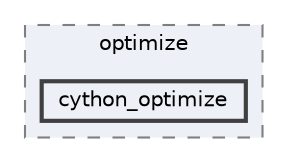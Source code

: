 digraph "/home/jam/Research/IRES-2025/dev/src/llm-scripts/testing/hypothesis-testing/hyp-env/lib/python3.12/site-packages/scipy/optimize/cython_optimize"
{
 // LATEX_PDF_SIZE
  bgcolor="transparent";
  edge [fontname=Helvetica,fontsize=10,labelfontname=Helvetica,labelfontsize=10];
  node [fontname=Helvetica,fontsize=10,shape=box,height=0.2,width=0.4];
  compound=true
  subgraph clusterdir_9b25bd0339629e5d7203141852018ced {
    graph [ bgcolor="#edf0f7", pencolor="grey50", label="optimize", fontname=Helvetica,fontsize=10 style="filled,dashed", URL="dir_9b25bd0339629e5d7203141852018ced.html",tooltip=""]
  dir_2ad90dd03dd9e55c016819470f9e6b5b [label="cython_optimize", fillcolor="#edf0f7", color="grey25", style="filled,bold", URL="dir_2ad90dd03dd9e55c016819470f9e6b5b.html",tooltip=""];
  }
}
